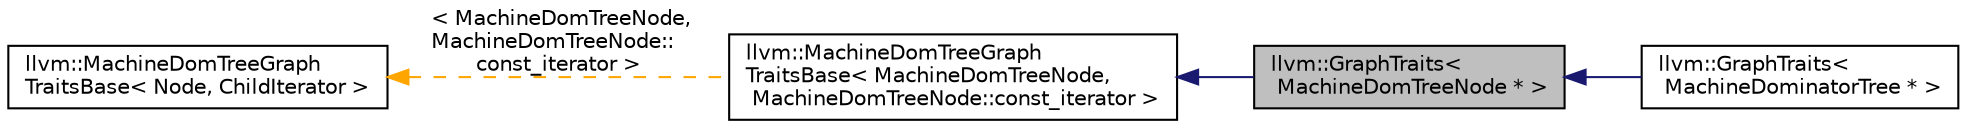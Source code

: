 digraph "llvm::GraphTraits&lt; MachineDomTreeNode * &gt;"
{
 // LATEX_PDF_SIZE
  bgcolor="transparent";
  edge [fontname="Helvetica",fontsize="10",labelfontname="Helvetica",labelfontsize="10"];
  node [fontname="Helvetica",fontsize="10",shape=record];
  rankdir="LR";
  Node1 [label="llvm::GraphTraits\<\l MachineDomTreeNode * \>",height=0.2,width=0.4,color="black", fillcolor="grey75", style="filled", fontcolor="black",tooltip=" "];
  Node2 -> Node1 [dir="back",color="midnightblue",fontsize="10",style="solid",fontname="Helvetica"];
  Node2 [label="llvm::MachineDomTreeGraph\lTraitsBase\< MachineDomTreeNode,\l MachineDomTreeNode::const_iterator \>",height=0.2,width=0.4,color="black",URL="$structllvm_1_1MachineDomTreeGraphTraitsBase.html",tooltip=" "];
  Node3 -> Node2 [dir="back",color="orange",fontsize="10",style="dashed",label=" \< MachineDomTreeNode,\l MachineDomTreeNode::\lconst_iterator \>" ,fontname="Helvetica"];
  Node3 [label="llvm::MachineDomTreeGraph\lTraitsBase\< Node, ChildIterator \>",height=0.2,width=0.4,color="black",URL="$structllvm_1_1MachineDomTreeGraphTraitsBase.html",tooltip="DominatorTree GraphTraits specialization so the DominatorTree can be iterable by generic graph iterat..."];
  Node1 -> Node4 [dir="back",color="midnightblue",fontsize="10",style="solid",fontname="Helvetica"];
  Node4 [label="llvm::GraphTraits\<\l MachineDominatorTree * \>",height=0.2,width=0.4,color="black",URL="$structllvm_1_1GraphTraits_3_01MachineDominatorTree_01_5_01_4.html",tooltip=" "];
}
